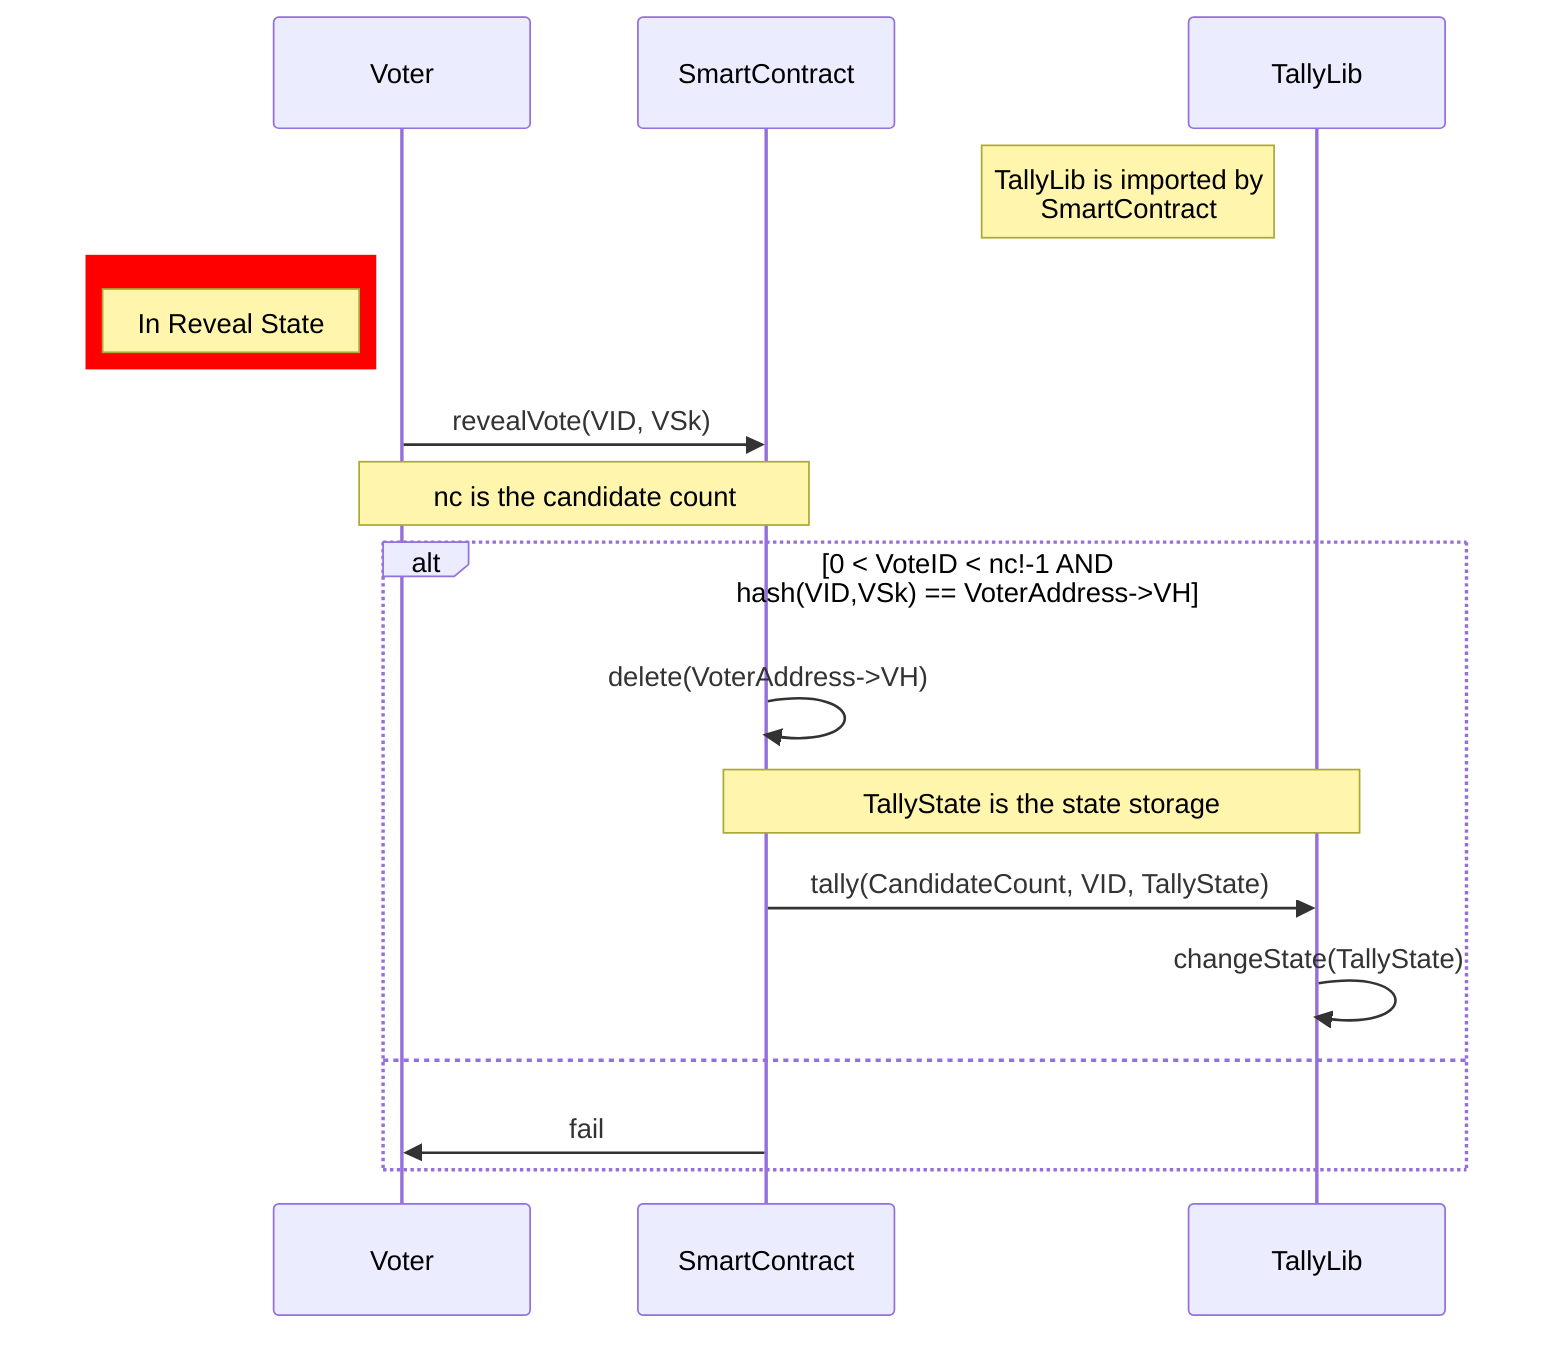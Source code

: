 sequenceDiagram
participant Voter
participant SC as SmartContract
participant TallyLib
note left of TallyLib: TallyLib is imported by <br> SmartContract
rect rgb(255, 0, 0)
note left of Voter: In Reveal State
end
Voter->>SC: revealVote(VID, VSk)
Note over Voter, SC: nc is the candidate count
alt 0 < VoteID < nc!-1 AND <br> hash(VID,VSk) == VoterAddress->VH
SC->>SC: delete(VoterAddress->VH)

Note over SC, TallyLib: TallyState is the state storage
SC->>TallyLib: tally(CandidateCount, VID, TallyState)
TallyLib ->> TallyLib: changeState(TallyState)
else
SC->>Voter: fail
end